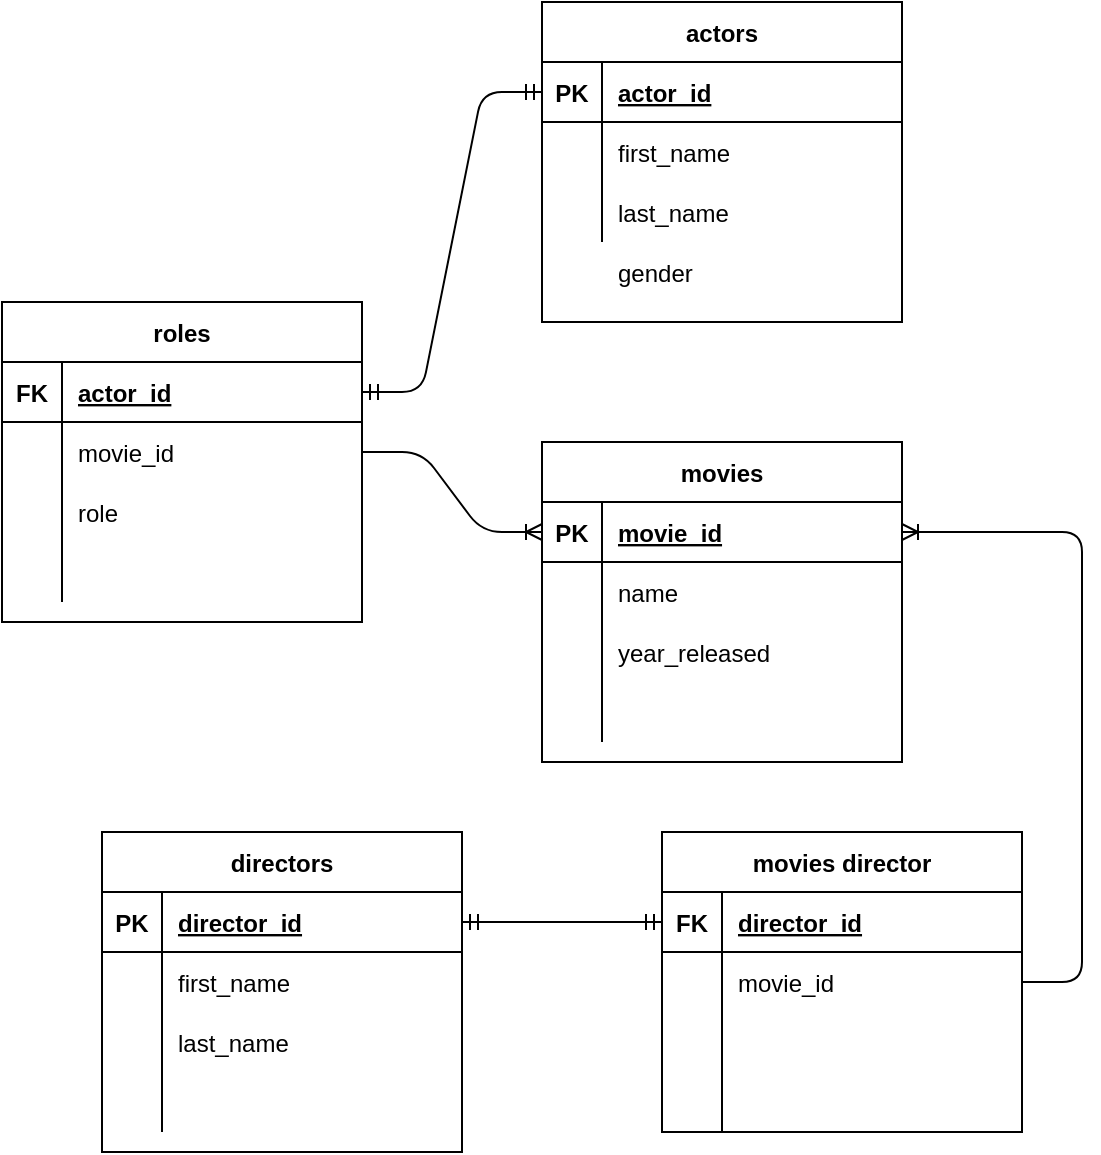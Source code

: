 <mxfile version="13.8.8" type="device"><diagram id="s3PYekuSmI53zTo-W7gb" name="Page-1"><mxGraphModel dx="1422" dy="773" grid="1" gridSize="10" guides="1" tooltips="1" connect="1" arrows="1" fold="1" page="1" pageScale="1" pageWidth="850" pageHeight="1100" math="0" shadow="0"><root><mxCell id="0"/><mxCell id="1" parent="0"/><mxCell id="eqHwjJOxEctVAjxZE24W-16" value="" style="group" parent="1" vertex="1" connectable="0"><mxGeometry x="310" y="60" width="180" height="190" as="geometry"/></mxCell><mxCell id="eqHwjJOxEctVAjxZE24W-1" value="actors" style="shape=table;startSize=30;container=1;collapsible=1;childLayout=tableLayout;fixedRows=1;rowLines=0;fontStyle=1;align=center;resizeLast=1;" parent="eqHwjJOxEctVAjxZE24W-16" vertex="1"><mxGeometry width="180" height="160" as="geometry"/></mxCell><mxCell id="eqHwjJOxEctVAjxZE24W-2" value="" style="shape=partialRectangle;collapsible=0;dropTarget=0;pointerEvents=0;fillColor=none;top=0;left=0;bottom=1;right=0;points=[[0,0.5],[1,0.5]];portConstraint=eastwest;" parent="eqHwjJOxEctVAjxZE24W-1" vertex="1"><mxGeometry y="30" width="180" height="30" as="geometry"/></mxCell><mxCell id="eqHwjJOxEctVAjxZE24W-3" value="PK" style="shape=partialRectangle;connectable=0;fillColor=none;top=0;left=0;bottom=0;right=0;fontStyle=1;overflow=hidden;" parent="eqHwjJOxEctVAjxZE24W-2" vertex="1"><mxGeometry width="30" height="30" as="geometry"/></mxCell><mxCell id="eqHwjJOxEctVAjxZE24W-4" value="actor_id" style="shape=partialRectangle;connectable=0;fillColor=none;top=0;left=0;bottom=0;right=0;align=left;spacingLeft=6;fontStyle=5;overflow=hidden;" parent="eqHwjJOxEctVAjxZE24W-2" vertex="1"><mxGeometry x="30" width="150" height="30" as="geometry"/></mxCell><mxCell id="eqHwjJOxEctVAjxZE24W-8" value="" style="shape=partialRectangle;collapsible=0;dropTarget=0;pointerEvents=0;fillColor=none;top=0;left=0;bottom=0;right=0;points=[[0,0.5],[1,0.5]];portConstraint=eastwest;" parent="eqHwjJOxEctVAjxZE24W-1" vertex="1"><mxGeometry y="60" width="180" height="30" as="geometry"/></mxCell><mxCell id="eqHwjJOxEctVAjxZE24W-9" value="" style="shape=partialRectangle;connectable=0;fillColor=none;top=0;left=0;bottom=0;right=0;editable=1;overflow=hidden;" parent="eqHwjJOxEctVAjxZE24W-8" vertex="1"><mxGeometry width="30" height="30" as="geometry"/></mxCell><mxCell id="eqHwjJOxEctVAjxZE24W-10" value="first_name" style="shape=partialRectangle;connectable=0;fillColor=none;top=0;left=0;bottom=0;right=0;align=left;spacingLeft=6;overflow=hidden;" parent="eqHwjJOxEctVAjxZE24W-8" vertex="1"><mxGeometry x="30" width="150" height="30" as="geometry"/></mxCell><mxCell id="eqHwjJOxEctVAjxZE24W-11" value="" style="shape=partialRectangle;collapsible=0;dropTarget=0;pointerEvents=0;fillColor=none;top=0;left=0;bottom=0;right=0;points=[[0,0.5],[1,0.5]];portConstraint=eastwest;" parent="eqHwjJOxEctVAjxZE24W-1" vertex="1"><mxGeometry y="90" width="180" height="30" as="geometry"/></mxCell><mxCell id="eqHwjJOxEctVAjxZE24W-12" value="" style="shape=partialRectangle;connectable=0;fillColor=none;top=0;left=0;bottom=0;right=0;editable=1;overflow=hidden;" parent="eqHwjJOxEctVAjxZE24W-11" vertex="1"><mxGeometry width="30" height="30" as="geometry"/></mxCell><mxCell id="eqHwjJOxEctVAjxZE24W-13" value="last_name" style="shape=partialRectangle;connectable=0;fillColor=none;top=0;left=0;bottom=0;right=0;align=left;spacingLeft=6;overflow=hidden;" parent="eqHwjJOxEctVAjxZE24W-11" vertex="1"><mxGeometry x="30" width="150" height="30" as="geometry"/></mxCell><mxCell id="eqHwjJOxEctVAjxZE24W-15" value="gender" style="shape=partialRectangle;connectable=0;fillColor=none;top=0;left=0;bottom=0;right=0;align=left;spacingLeft=6;overflow=hidden;" parent="eqHwjJOxEctVAjxZE24W-16" vertex="1"><mxGeometry x="30" y="120" width="150" height="30" as="geometry"/></mxCell><mxCell id="eqHwjJOxEctVAjxZE24W-17" value="directors" style="shape=table;startSize=30;container=1;collapsible=1;childLayout=tableLayout;fixedRows=1;rowLines=0;fontStyle=1;align=center;resizeLast=1;" parent="1" vertex="1"><mxGeometry x="90" y="475" width="180" height="160" as="geometry"/></mxCell><mxCell id="eqHwjJOxEctVAjxZE24W-18" value="" style="shape=partialRectangle;collapsible=0;dropTarget=0;pointerEvents=0;fillColor=none;top=0;left=0;bottom=1;right=0;points=[[0,0.5],[1,0.5]];portConstraint=eastwest;" parent="eqHwjJOxEctVAjxZE24W-17" vertex="1"><mxGeometry y="30" width="180" height="30" as="geometry"/></mxCell><mxCell id="eqHwjJOxEctVAjxZE24W-19" value="PK" style="shape=partialRectangle;connectable=0;fillColor=none;top=0;left=0;bottom=0;right=0;fontStyle=1;overflow=hidden;" parent="eqHwjJOxEctVAjxZE24W-18" vertex="1"><mxGeometry width="30" height="30" as="geometry"/></mxCell><mxCell id="eqHwjJOxEctVAjxZE24W-20" value="director_id" style="shape=partialRectangle;connectable=0;fillColor=none;top=0;left=0;bottom=0;right=0;align=left;spacingLeft=6;fontStyle=5;overflow=hidden;" parent="eqHwjJOxEctVAjxZE24W-18" vertex="1"><mxGeometry x="30" width="150" height="30" as="geometry"/></mxCell><mxCell id="eqHwjJOxEctVAjxZE24W-21" value="" style="shape=partialRectangle;collapsible=0;dropTarget=0;pointerEvents=0;fillColor=none;top=0;left=0;bottom=0;right=0;points=[[0,0.5],[1,0.5]];portConstraint=eastwest;" parent="eqHwjJOxEctVAjxZE24W-17" vertex="1"><mxGeometry y="60" width="180" height="30" as="geometry"/></mxCell><mxCell id="eqHwjJOxEctVAjxZE24W-22" value="" style="shape=partialRectangle;connectable=0;fillColor=none;top=0;left=0;bottom=0;right=0;editable=1;overflow=hidden;" parent="eqHwjJOxEctVAjxZE24W-21" vertex="1"><mxGeometry width="30" height="30" as="geometry"/></mxCell><mxCell id="eqHwjJOxEctVAjxZE24W-23" value="first_name" style="shape=partialRectangle;connectable=0;fillColor=none;top=0;left=0;bottom=0;right=0;align=left;spacingLeft=6;overflow=hidden;" parent="eqHwjJOxEctVAjxZE24W-21" vertex="1"><mxGeometry x="30" width="150" height="30" as="geometry"/></mxCell><mxCell id="eqHwjJOxEctVAjxZE24W-24" value="" style="shape=partialRectangle;collapsible=0;dropTarget=0;pointerEvents=0;fillColor=none;top=0;left=0;bottom=0;right=0;points=[[0,0.5],[1,0.5]];portConstraint=eastwest;" parent="eqHwjJOxEctVAjxZE24W-17" vertex="1"><mxGeometry y="90" width="180" height="30" as="geometry"/></mxCell><mxCell id="eqHwjJOxEctVAjxZE24W-25" value="" style="shape=partialRectangle;connectable=0;fillColor=none;top=0;left=0;bottom=0;right=0;editable=1;overflow=hidden;" parent="eqHwjJOxEctVAjxZE24W-24" vertex="1"><mxGeometry width="30" height="30" as="geometry"/></mxCell><mxCell id="eqHwjJOxEctVAjxZE24W-26" value="last_name" style="shape=partialRectangle;connectable=0;fillColor=none;top=0;left=0;bottom=0;right=0;align=left;spacingLeft=6;overflow=hidden;" parent="eqHwjJOxEctVAjxZE24W-24" vertex="1"><mxGeometry x="30" width="150" height="30" as="geometry"/></mxCell><mxCell id="eqHwjJOxEctVAjxZE24W-27" value="" style="shape=partialRectangle;collapsible=0;dropTarget=0;pointerEvents=0;fillColor=none;top=0;left=0;bottom=0;right=0;points=[[0,0.5],[1,0.5]];portConstraint=eastwest;" parent="eqHwjJOxEctVAjxZE24W-17" vertex="1"><mxGeometry y="120" width="180" height="30" as="geometry"/></mxCell><mxCell id="eqHwjJOxEctVAjxZE24W-28" value="" style="shape=partialRectangle;connectable=0;fillColor=none;top=0;left=0;bottom=0;right=0;editable=1;overflow=hidden;" parent="eqHwjJOxEctVAjxZE24W-27" vertex="1"><mxGeometry width="30" height="30" as="geometry"/></mxCell><mxCell id="eqHwjJOxEctVAjxZE24W-29" value="" style="shape=partialRectangle;connectable=0;fillColor=none;top=0;left=0;bottom=0;right=0;align=left;spacingLeft=6;overflow=hidden;" parent="eqHwjJOxEctVAjxZE24W-27" vertex="1"><mxGeometry x="30" width="150" height="30" as="geometry"/></mxCell><mxCell id="eqHwjJOxEctVAjxZE24W-30" value="movies" style="shape=table;startSize=30;container=1;collapsible=1;childLayout=tableLayout;fixedRows=1;rowLines=0;fontStyle=1;align=center;resizeLast=1;" parent="1" vertex="1"><mxGeometry x="310" y="280" width="180" height="160" as="geometry"/></mxCell><mxCell id="eqHwjJOxEctVAjxZE24W-31" value="" style="shape=partialRectangle;collapsible=0;dropTarget=0;pointerEvents=0;fillColor=none;top=0;left=0;bottom=1;right=0;points=[[0,0.5],[1,0.5]];portConstraint=eastwest;" parent="eqHwjJOxEctVAjxZE24W-30" vertex="1"><mxGeometry y="30" width="180" height="30" as="geometry"/></mxCell><mxCell id="eqHwjJOxEctVAjxZE24W-32" value="PK" style="shape=partialRectangle;connectable=0;fillColor=none;top=0;left=0;bottom=0;right=0;fontStyle=1;overflow=hidden;" parent="eqHwjJOxEctVAjxZE24W-31" vertex="1"><mxGeometry width="30" height="30" as="geometry"/></mxCell><mxCell id="eqHwjJOxEctVAjxZE24W-33" value="movie_id" style="shape=partialRectangle;connectable=0;fillColor=none;top=0;left=0;bottom=0;right=0;align=left;spacingLeft=6;fontStyle=5;overflow=hidden;" parent="eqHwjJOxEctVAjxZE24W-31" vertex="1"><mxGeometry x="30" width="150" height="30" as="geometry"/></mxCell><mxCell id="eqHwjJOxEctVAjxZE24W-34" value="" style="shape=partialRectangle;collapsible=0;dropTarget=0;pointerEvents=0;fillColor=none;top=0;left=0;bottom=0;right=0;points=[[0,0.5],[1,0.5]];portConstraint=eastwest;" parent="eqHwjJOxEctVAjxZE24W-30" vertex="1"><mxGeometry y="60" width="180" height="30" as="geometry"/></mxCell><mxCell id="eqHwjJOxEctVAjxZE24W-35" value="" style="shape=partialRectangle;connectable=0;fillColor=none;top=0;left=0;bottom=0;right=0;editable=1;overflow=hidden;" parent="eqHwjJOxEctVAjxZE24W-34" vertex="1"><mxGeometry width="30" height="30" as="geometry"/></mxCell><mxCell id="eqHwjJOxEctVAjxZE24W-36" value="name" style="shape=partialRectangle;connectable=0;fillColor=none;top=0;left=0;bottom=0;right=0;align=left;spacingLeft=6;overflow=hidden;" parent="eqHwjJOxEctVAjxZE24W-34" vertex="1"><mxGeometry x="30" width="150" height="30" as="geometry"/></mxCell><mxCell id="eqHwjJOxEctVAjxZE24W-37" value="" style="shape=partialRectangle;collapsible=0;dropTarget=0;pointerEvents=0;fillColor=none;top=0;left=0;bottom=0;right=0;points=[[0,0.5],[1,0.5]];portConstraint=eastwest;" parent="eqHwjJOxEctVAjxZE24W-30" vertex="1"><mxGeometry y="90" width="180" height="30" as="geometry"/></mxCell><mxCell id="eqHwjJOxEctVAjxZE24W-38" value="" style="shape=partialRectangle;connectable=0;fillColor=none;top=0;left=0;bottom=0;right=0;editable=1;overflow=hidden;" parent="eqHwjJOxEctVAjxZE24W-37" vertex="1"><mxGeometry width="30" height="30" as="geometry"/></mxCell><mxCell id="eqHwjJOxEctVAjxZE24W-39" value="year_released" style="shape=partialRectangle;connectable=0;fillColor=none;top=0;left=0;bottom=0;right=0;align=left;spacingLeft=6;overflow=hidden;" parent="eqHwjJOxEctVAjxZE24W-37" vertex="1"><mxGeometry x="30" width="150" height="30" as="geometry"/></mxCell><mxCell id="eqHwjJOxEctVAjxZE24W-40" value="" style="shape=partialRectangle;collapsible=0;dropTarget=0;pointerEvents=0;fillColor=none;top=0;left=0;bottom=0;right=0;points=[[0,0.5],[1,0.5]];portConstraint=eastwest;" parent="eqHwjJOxEctVAjxZE24W-30" vertex="1"><mxGeometry y="120" width="180" height="30" as="geometry"/></mxCell><mxCell id="eqHwjJOxEctVAjxZE24W-41" value="" style="shape=partialRectangle;connectable=0;fillColor=none;top=0;left=0;bottom=0;right=0;editable=1;overflow=hidden;" parent="eqHwjJOxEctVAjxZE24W-40" vertex="1"><mxGeometry width="30" height="30" as="geometry"/></mxCell><mxCell id="eqHwjJOxEctVAjxZE24W-42" value="" style="shape=partialRectangle;connectable=0;fillColor=none;top=0;left=0;bottom=0;right=0;align=left;spacingLeft=6;overflow=hidden;" parent="eqHwjJOxEctVAjxZE24W-40" vertex="1"><mxGeometry x="30" width="150" height="30" as="geometry"/></mxCell><mxCell id="eqHwjJOxEctVAjxZE24W-89" style="edgeStyle=orthogonalEdgeStyle;rounded=0;orthogonalLoop=1;jettySize=auto;html=1;exitX=1;exitY=0.5;exitDx=0;exitDy=0;" parent="eqHwjJOxEctVAjxZE24W-30" source="eqHwjJOxEctVAjxZE24W-34" target="eqHwjJOxEctVAjxZE24W-34" edge="1"><mxGeometry relative="1" as="geometry"/></mxCell><mxCell id="eqHwjJOxEctVAjxZE24W-43" value="roles" style="shape=table;startSize=30;container=1;collapsible=1;childLayout=tableLayout;fixedRows=1;rowLines=0;fontStyle=1;align=center;resizeLast=1;" parent="1" vertex="1"><mxGeometry x="40" y="210" width="180" height="160" as="geometry"/></mxCell><mxCell id="eqHwjJOxEctVAjxZE24W-44" value="" style="shape=partialRectangle;collapsible=0;dropTarget=0;pointerEvents=0;fillColor=none;top=0;left=0;bottom=1;right=0;points=[[0,0.5],[1,0.5]];portConstraint=eastwest;" parent="eqHwjJOxEctVAjxZE24W-43" vertex="1"><mxGeometry y="30" width="180" height="30" as="geometry"/></mxCell><mxCell id="eqHwjJOxEctVAjxZE24W-45" value="FK" style="shape=partialRectangle;connectable=0;fillColor=none;top=0;left=0;bottom=0;right=0;fontStyle=1;overflow=hidden;" parent="eqHwjJOxEctVAjxZE24W-44" vertex="1"><mxGeometry width="30" height="30" as="geometry"/></mxCell><mxCell id="eqHwjJOxEctVAjxZE24W-46" value="actor_id" style="shape=partialRectangle;connectable=0;fillColor=none;top=0;left=0;bottom=0;right=0;align=left;spacingLeft=6;fontStyle=5;overflow=hidden;" parent="eqHwjJOxEctVAjxZE24W-44" vertex="1"><mxGeometry x="30" width="150" height="30" as="geometry"/></mxCell><mxCell id="eqHwjJOxEctVAjxZE24W-47" value="" style="shape=partialRectangle;collapsible=0;dropTarget=0;pointerEvents=0;fillColor=none;top=0;left=0;bottom=0;right=0;points=[[0,0.5],[1,0.5]];portConstraint=eastwest;" parent="eqHwjJOxEctVAjxZE24W-43" vertex="1"><mxGeometry y="60" width="180" height="30" as="geometry"/></mxCell><mxCell id="eqHwjJOxEctVAjxZE24W-48" value="" style="shape=partialRectangle;connectable=0;fillColor=none;top=0;left=0;bottom=0;right=0;editable=1;overflow=hidden;" parent="eqHwjJOxEctVAjxZE24W-47" vertex="1"><mxGeometry width="30" height="30" as="geometry"/></mxCell><mxCell id="eqHwjJOxEctVAjxZE24W-49" value="movie_id" style="shape=partialRectangle;connectable=0;fillColor=none;top=0;left=0;bottom=0;right=0;align=left;spacingLeft=6;overflow=hidden;" parent="eqHwjJOxEctVAjxZE24W-47" vertex="1"><mxGeometry x="30" width="150" height="30" as="geometry"/></mxCell><mxCell id="eqHwjJOxEctVAjxZE24W-50" value="" style="shape=partialRectangle;collapsible=0;dropTarget=0;pointerEvents=0;fillColor=none;top=0;left=0;bottom=0;right=0;points=[[0,0.5],[1,0.5]];portConstraint=eastwest;" parent="eqHwjJOxEctVAjxZE24W-43" vertex="1"><mxGeometry y="90" width="180" height="30" as="geometry"/></mxCell><mxCell id="eqHwjJOxEctVAjxZE24W-51" value="" style="shape=partialRectangle;connectable=0;fillColor=none;top=0;left=0;bottom=0;right=0;editable=1;overflow=hidden;" parent="eqHwjJOxEctVAjxZE24W-50" vertex="1"><mxGeometry width="30" height="30" as="geometry"/></mxCell><mxCell id="eqHwjJOxEctVAjxZE24W-52" value="role" style="shape=partialRectangle;connectable=0;fillColor=none;top=0;left=0;bottom=0;right=0;align=left;spacingLeft=6;overflow=hidden;" parent="eqHwjJOxEctVAjxZE24W-50" vertex="1"><mxGeometry x="30" width="150" height="30" as="geometry"/></mxCell><mxCell id="eqHwjJOxEctVAjxZE24W-53" value="" style="shape=partialRectangle;collapsible=0;dropTarget=0;pointerEvents=0;fillColor=none;top=0;left=0;bottom=0;right=0;points=[[0,0.5],[1,0.5]];portConstraint=eastwest;" parent="eqHwjJOxEctVAjxZE24W-43" vertex="1"><mxGeometry y="120" width="180" height="30" as="geometry"/></mxCell><mxCell id="eqHwjJOxEctVAjxZE24W-54" value="" style="shape=partialRectangle;connectable=0;fillColor=none;top=0;left=0;bottom=0;right=0;editable=1;overflow=hidden;" parent="eqHwjJOxEctVAjxZE24W-53" vertex="1"><mxGeometry width="30" height="30" as="geometry"/></mxCell><mxCell id="eqHwjJOxEctVAjxZE24W-55" value="" style="shape=partialRectangle;connectable=0;fillColor=none;top=0;left=0;bottom=0;right=0;align=left;spacingLeft=6;overflow=hidden;" parent="eqHwjJOxEctVAjxZE24W-53" vertex="1"><mxGeometry x="30" width="150" height="30" as="geometry"/></mxCell><mxCell id="eqHwjJOxEctVAjxZE24W-71" value="" style="edgeStyle=entityRelationEdgeStyle;fontSize=12;html=1;endArrow=ERmandOne;startArrow=ERmandOne;entryX=0;entryY=0.5;entryDx=0;entryDy=0;exitX=1;exitY=0.5;exitDx=0;exitDy=0;" parent="1" source="eqHwjJOxEctVAjxZE24W-44" target="eqHwjJOxEctVAjxZE24W-2" edge="1"><mxGeometry width="100" height="100" relative="1" as="geometry"><mxPoint x="370" y="480" as="sourcePoint"/><mxPoint x="310" y="135" as="targetPoint"/></mxGeometry></mxCell><mxCell id="eqHwjJOxEctVAjxZE24W-73" value="movies director" style="shape=table;startSize=30;container=1;collapsible=1;childLayout=tableLayout;fixedRows=1;rowLines=0;fontStyle=1;align=center;resizeLast=1;" parent="1" vertex="1"><mxGeometry x="370" y="475" width="180" height="150" as="geometry"/></mxCell><mxCell id="eqHwjJOxEctVAjxZE24W-74" value="" style="shape=partialRectangle;collapsible=0;dropTarget=0;pointerEvents=0;fillColor=none;top=0;left=0;bottom=1;right=0;points=[[0,0.5],[1,0.5]];portConstraint=eastwest;" parent="eqHwjJOxEctVAjxZE24W-73" vertex="1"><mxGeometry y="30" width="180" height="30" as="geometry"/></mxCell><mxCell id="eqHwjJOxEctVAjxZE24W-75" value="FK" style="shape=partialRectangle;connectable=0;fillColor=none;top=0;left=0;bottom=0;right=0;fontStyle=1;overflow=hidden;" parent="eqHwjJOxEctVAjxZE24W-74" vertex="1"><mxGeometry width="30" height="30" as="geometry"/></mxCell><mxCell id="eqHwjJOxEctVAjxZE24W-76" value="director_id" style="shape=partialRectangle;connectable=0;fillColor=none;top=0;left=0;bottom=0;right=0;align=left;spacingLeft=6;fontStyle=5;overflow=hidden;" parent="eqHwjJOxEctVAjxZE24W-74" vertex="1"><mxGeometry x="30" width="150" height="30" as="geometry"/></mxCell><mxCell id="eqHwjJOxEctVAjxZE24W-77" value="" style="shape=partialRectangle;collapsible=0;dropTarget=0;pointerEvents=0;fillColor=none;top=0;left=0;bottom=0;right=0;points=[[0,0.5],[1,0.5]];portConstraint=eastwest;" parent="eqHwjJOxEctVAjxZE24W-73" vertex="1"><mxGeometry y="60" width="180" height="30" as="geometry"/></mxCell><mxCell id="eqHwjJOxEctVAjxZE24W-78" value="" style="shape=partialRectangle;connectable=0;fillColor=none;top=0;left=0;bottom=0;right=0;editable=1;overflow=hidden;" parent="eqHwjJOxEctVAjxZE24W-77" vertex="1"><mxGeometry width="30" height="30" as="geometry"/></mxCell><mxCell id="eqHwjJOxEctVAjxZE24W-79" value="movie_id" style="shape=partialRectangle;connectable=0;fillColor=none;top=0;left=0;bottom=0;right=0;align=left;spacingLeft=6;overflow=hidden;" parent="eqHwjJOxEctVAjxZE24W-77" vertex="1"><mxGeometry x="30" width="150" height="30" as="geometry"/></mxCell><mxCell id="eqHwjJOxEctVAjxZE24W-80" value="" style="shape=partialRectangle;collapsible=0;dropTarget=0;pointerEvents=0;fillColor=none;top=0;left=0;bottom=0;right=0;points=[[0,0.5],[1,0.5]];portConstraint=eastwest;" parent="eqHwjJOxEctVAjxZE24W-73" vertex="1"><mxGeometry y="90" width="180" height="30" as="geometry"/></mxCell><mxCell id="eqHwjJOxEctVAjxZE24W-81" value="" style="shape=partialRectangle;connectable=0;fillColor=none;top=0;left=0;bottom=0;right=0;editable=1;overflow=hidden;" parent="eqHwjJOxEctVAjxZE24W-80" vertex="1"><mxGeometry width="30" height="30" as="geometry"/></mxCell><mxCell id="eqHwjJOxEctVAjxZE24W-82" value="" style="shape=partialRectangle;connectable=0;fillColor=none;top=0;left=0;bottom=0;right=0;align=left;spacingLeft=6;overflow=hidden;" parent="eqHwjJOxEctVAjxZE24W-80" vertex="1"><mxGeometry x="30" width="150" height="30" as="geometry"/></mxCell><mxCell id="eqHwjJOxEctVAjxZE24W-83" value="" style="shape=partialRectangle;collapsible=0;dropTarget=0;pointerEvents=0;fillColor=none;top=0;left=0;bottom=0;right=0;points=[[0,0.5],[1,0.5]];portConstraint=eastwest;" parent="eqHwjJOxEctVAjxZE24W-73" vertex="1"><mxGeometry y="120" width="180" height="30" as="geometry"/></mxCell><mxCell id="eqHwjJOxEctVAjxZE24W-84" value="" style="shape=partialRectangle;connectable=0;fillColor=none;top=0;left=0;bottom=0;right=0;editable=1;overflow=hidden;" parent="eqHwjJOxEctVAjxZE24W-83" vertex="1"><mxGeometry width="30" height="30" as="geometry"/></mxCell><mxCell id="eqHwjJOxEctVAjxZE24W-85" value="" style="shape=partialRectangle;connectable=0;fillColor=none;top=0;left=0;bottom=0;right=0;align=left;spacingLeft=6;overflow=hidden;" parent="eqHwjJOxEctVAjxZE24W-83" vertex="1"><mxGeometry x="30" width="150" height="30" as="geometry"/></mxCell><mxCell id="eqHwjJOxEctVAjxZE24W-86" value="" style="edgeStyle=entityRelationEdgeStyle;fontSize=12;html=1;endArrow=ERmandOne;startArrow=ERmandOne;entryX=1;entryY=0.5;entryDx=0;entryDy=0;exitX=0;exitY=0.5;exitDx=0;exitDy=0;" parent="1" source="eqHwjJOxEctVAjxZE24W-74" target="eqHwjJOxEctVAjxZE24W-18" edge="1"><mxGeometry width="100" height="100" relative="1" as="geometry"><mxPoint x="370" y="480" as="sourcePoint"/><mxPoint x="470" y="380" as="targetPoint"/></mxGeometry></mxCell><mxCell id="eqHwjJOxEctVAjxZE24W-87" value="" style="edgeStyle=entityRelationEdgeStyle;fontSize=12;html=1;endArrow=ERoneToMany;entryX=1;entryY=0.5;entryDx=0;entryDy=0;" parent="1" target="eqHwjJOxEctVAjxZE24W-31" edge="1"><mxGeometry width="100" height="100" relative="1" as="geometry"><mxPoint x="550" y="550" as="sourcePoint"/><mxPoint x="290" y="355" as="targetPoint"/></mxGeometry></mxCell><mxCell id="eqHwjJOxEctVAjxZE24W-88" value="" style="edgeStyle=entityRelationEdgeStyle;fontSize=12;html=1;endArrow=ERoneToMany;exitX=1;exitY=0.5;exitDx=0;exitDy=0;entryX=0;entryY=0.5;entryDx=0;entryDy=0;" parent="1" source="eqHwjJOxEctVAjxZE24W-47" target="eqHwjJOxEctVAjxZE24W-31" edge="1"><mxGeometry width="100" height="100" relative="1" as="geometry"><mxPoint x="370" y="480" as="sourcePoint"/><mxPoint x="470" y="380" as="targetPoint"/></mxGeometry></mxCell></root></mxGraphModel></diagram></mxfile>